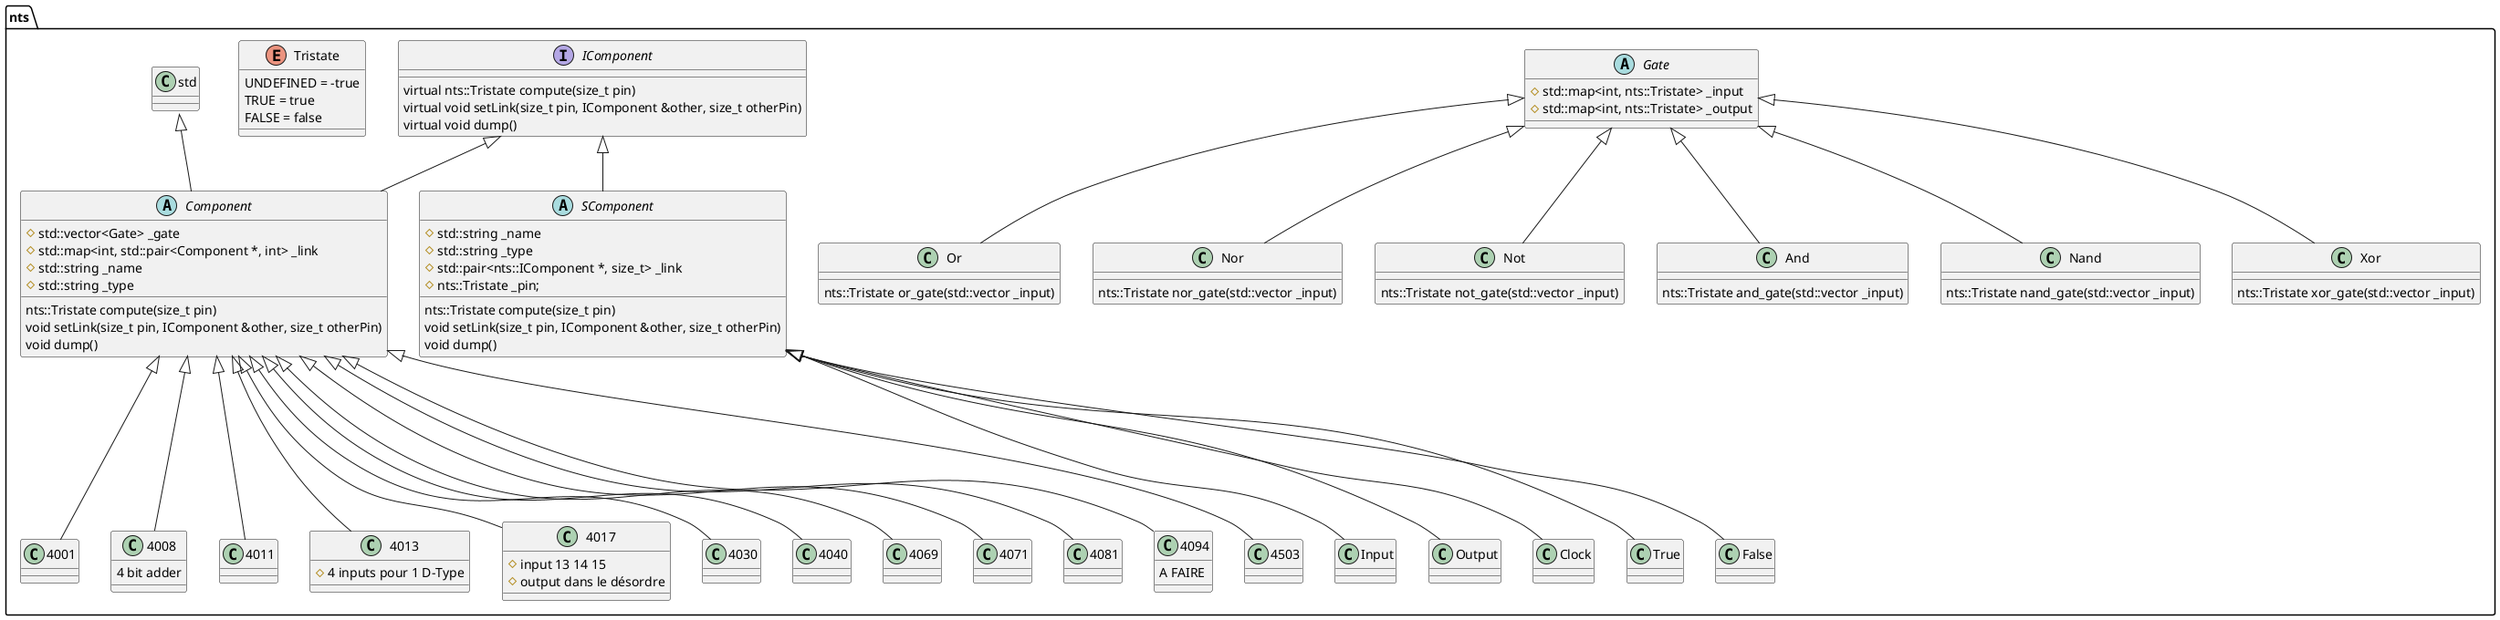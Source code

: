 @startuml

namespace nts {
    Abstract Gate {
        #std::map<int, nts::Tristate> _input
        #std::map<int, nts::Tristate> _output
    }
    class Or {
        nts::Tristate or_gate(std::vector _input)
    }
    class Nor {
        nts::Tristate nor_gate(std::vector _input)
    }
    class Not {
        nts::Tristate not_gate(std::vector _input)
    }
    class And {
        nts::Tristate and_gate(std::vector _input)
    }
    class Nand {
        nts::Tristate nand_gate(std::vector _input)
    }
    class Xor {
        nts::Tristate xor_gate(std::vector _input)
    }
    interface IComponent {
        virtual nts::Tristate compute(size_t pin)
        virtual void setLink(size_t pin, IComponent &other, size_t otherPin)
        virtual void dump()
    }
    abstract Component {
        nts::Tristate compute(size_t pin)
        void setLink(size_t pin, IComponent &other, size_t otherPin)
        void dump()
        #std::vector<Gate> _gate
        #std::map<int, std::pair<Component *, int> _link
        #std::string _name
        #std::string _type
    }
    abstract SComponent {
        nts::Tristate compute(size_t pin)
        void setLink(size_t pin, IComponent &other, size_t otherPin)
        void dump()
        #std::string _name
        #std::string _type
        #std::pair<nts::IComponent *, size_t> _link
        #nts::Tristate _pin;

    }
    enum Tristate {
        UNDEFINED = -true
        TRUE = true
        FALSE = false
    }
    class Input {
    }
    class Output {
    }
    class Clock {
    }
    class True {
    }
    class False {
    }
    class 4001 {
    }
    class 4008 {
        4 bit adder
    }
    class 4011 {
    }
    class 4013 {
        #4 inputs pour 1 D-Type
    }
    class 4017 {
        #input 13 14 15
        #output dans le désordre
    }
    class 4030 {
    }
    class 4040 {
    }
    class 4069 {
    }
    class 4071 {
    }
    class 4081 {
    }
    class 4094 {
        A FAIRE
    }
    class 4503 {
    }
    std::exeption <|-- Component
    IComponent <|-- Component
    IComponent <|-- SComponent
    Component <|---- 4001
    Component <|---- 4008
    Component <|---- 4011
    Component <|---- 4013
    Component <|---- 4017
    Component <|---- 4030
    Component <|---- 4040
    Component <|---- 4069
    Component <|---- 4071
    Component <|---- 4081
    Component <|---- 4094
    Component <|---- 4503
    SComponent <|---- Input
    SComponent <|---- Output
    SComponent <|---- Clock
    SComponent <|---- True
    SComponent <|---- False
    Gate <|-- Or
    Gate <|-- And
    Gate <|-- Xor
    Gate <|-- Nand
    Gate <|-- Nor
    Gate <|-- Not
}
@enduml
using map_t = const std::map<std::string type, std::function<Component*(std::string)>>;